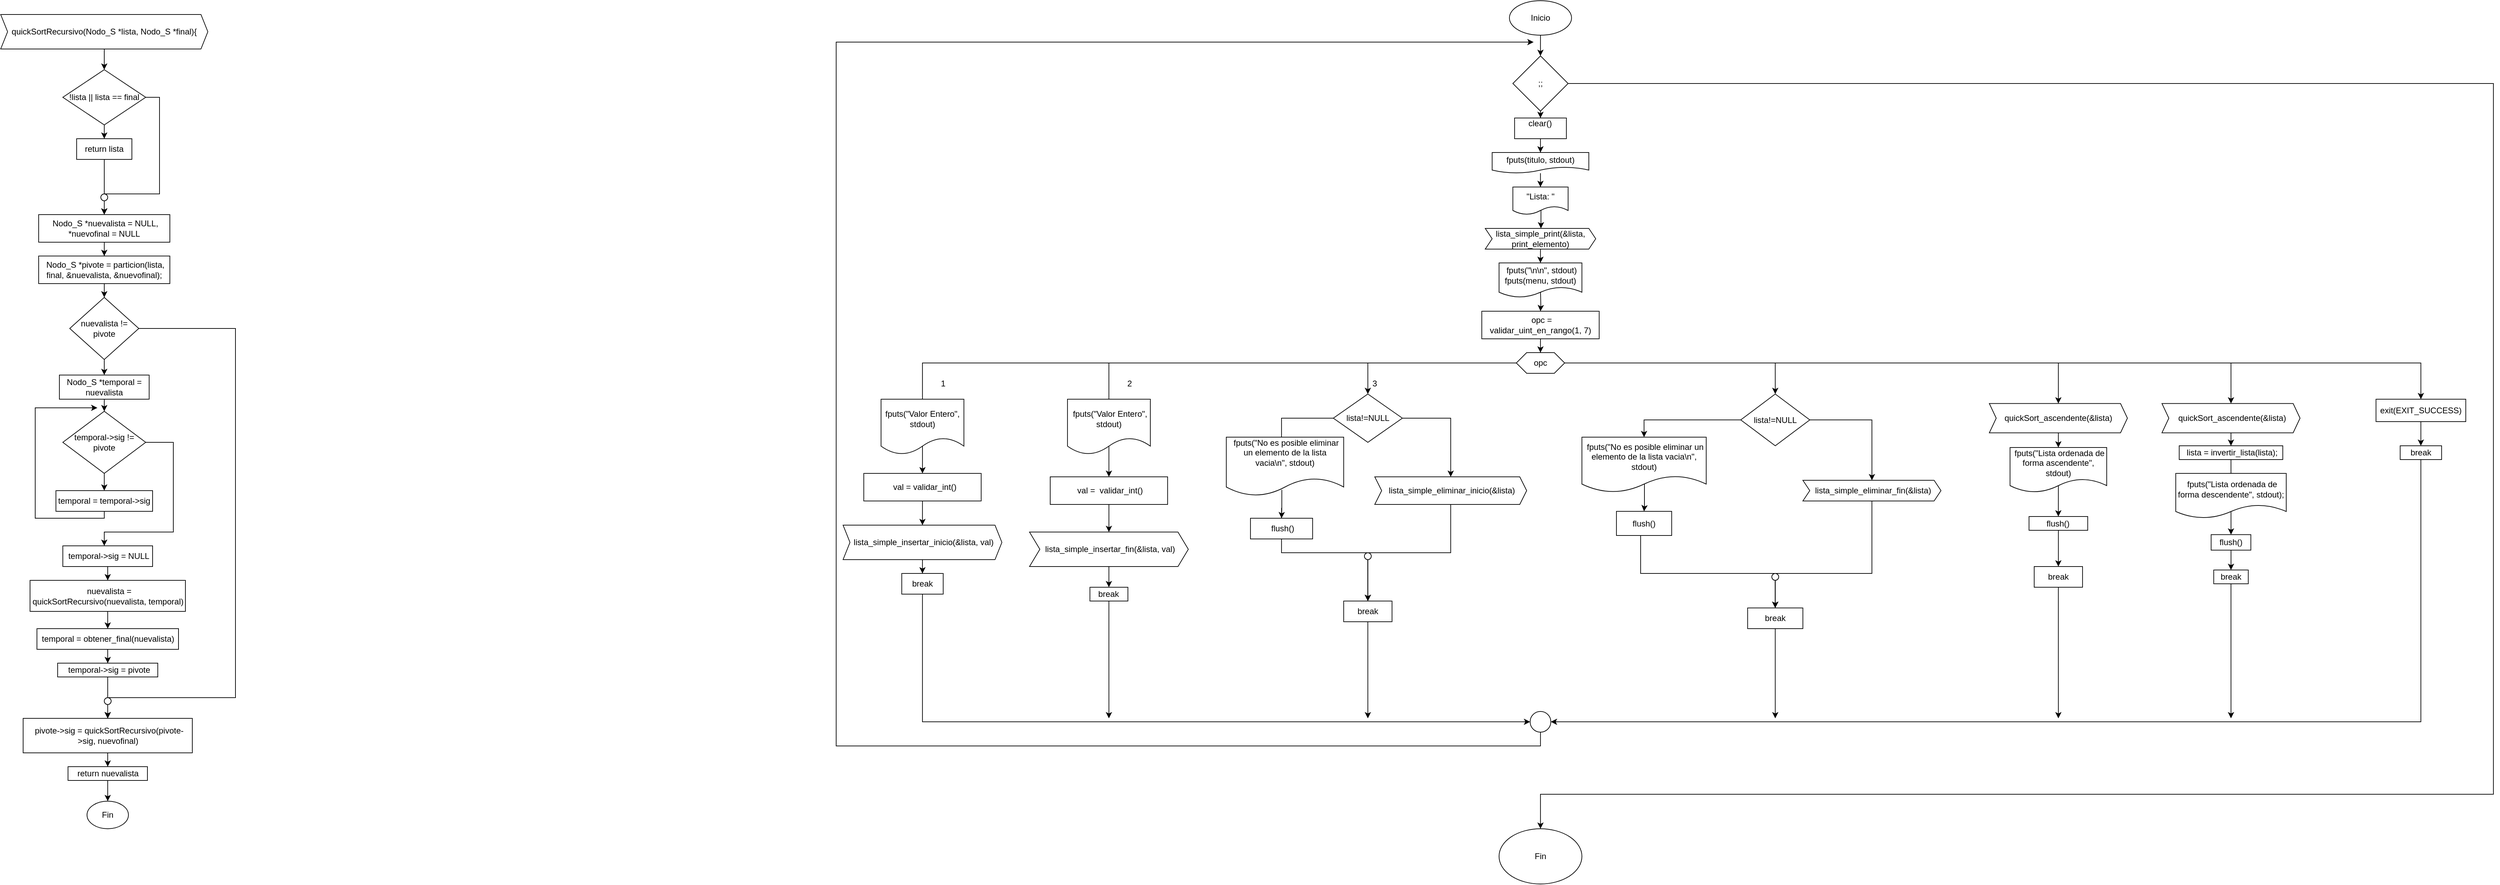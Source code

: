 <mxfile version="26.0.16">
  <diagram name="Page-1" id="j2NMP_LaJv4pGypHDmWu">
    <mxGraphModel dx="694" dy="338" grid="1" gridSize="10" guides="1" tooltips="1" connect="1" arrows="1" fold="1" page="1" pageScale="1" pageWidth="850" pageHeight="1100" math="0" shadow="0">
      <root>
        <mxCell id="0" />
        <mxCell id="1" parent="0" />
        <mxCell id="dVRwNLDVLL16XpuEatuR-8" value="" style="edgeStyle=orthogonalEdgeStyle;rounded=0;orthogonalLoop=1;jettySize=auto;html=1;" parent="1" source="dVRwNLDVLL16XpuEatuR-2" target="dVRwNLDVLL16XpuEatuR-5" edge="1">
          <mxGeometry relative="1" as="geometry" />
        </mxCell>
        <mxCell id="dVRwNLDVLL16XpuEatuR-95" style="edgeStyle=orthogonalEdgeStyle;rounded=0;orthogonalLoop=1;jettySize=auto;html=1;entryX=0.5;entryY=0;entryDx=0;entryDy=0;" parent="1" source="dVRwNLDVLL16XpuEatuR-2" target="dVRwNLDVLL16XpuEatuR-92" edge="1">
          <mxGeometry relative="1" as="geometry">
            <Array as="points">
              <mxPoint x="3709.93" y="140" />
              <mxPoint x="3709.93" y="1170" />
              <mxPoint x="2329.93" y="1170" />
            </Array>
          </mxGeometry>
        </mxCell>
        <mxCell id="dVRwNLDVLL16XpuEatuR-2" value=";;" style="rhombus;whiteSpace=wrap;html=1;" parent="1" vertex="1">
          <mxGeometry x="2289.93" y="100" width="80" height="80" as="geometry" />
        </mxCell>
        <mxCell id="dVRwNLDVLL16XpuEatuR-10" value="" style="edgeStyle=orthogonalEdgeStyle;rounded=0;orthogonalLoop=1;jettySize=auto;html=1;" parent="1" source="dVRwNLDVLL16XpuEatuR-109" target="dVRwNLDVLL16XpuEatuR-9" edge="1">
          <mxGeometry relative="1" as="geometry" />
        </mxCell>
        <mxCell id="dVRwNLDVLL16XpuEatuR-5" value="clear()&lt;div&gt;&lt;br&gt;&lt;/div&gt;" style="rounded=0;whiteSpace=wrap;html=1;" parent="1" vertex="1">
          <mxGeometry x="2292.43" y="190" width="75" height="30" as="geometry" />
        </mxCell>
        <mxCell id="dVRwNLDVLL16XpuEatuR-12" value="" style="edgeStyle=orthogonalEdgeStyle;rounded=0;orthogonalLoop=1;jettySize=auto;html=1;exitX=0.509;exitY=0.836;exitDx=0;exitDy=0;exitPerimeter=0;" parent="1" source="dVRwNLDVLL16XpuEatuR-9" target="dVRwNLDVLL16XpuEatuR-11" edge="1">
          <mxGeometry relative="1" as="geometry" />
        </mxCell>
        <mxCell id="dVRwNLDVLL16XpuEatuR-9" value="&quot;Lista: &quot;" style="shape=document;whiteSpace=wrap;html=1;boundedLbl=1;" parent="1" vertex="1">
          <mxGeometry x="2289.93" y="290" width="80" height="40" as="geometry" />
        </mxCell>
        <mxCell id="dVRwNLDVLL16XpuEatuR-14" value="" style="edgeStyle=orthogonalEdgeStyle;rounded=0;orthogonalLoop=1;jettySize=auto;html=1;" parent="1" source="dVRwNLDVLL16XpuEatuR-11" edge="1">
          <mxGeometry relative="1" as="geometry">
            <mxPoint x="2329.93" y="400" as="targetPoint" />
          </mxGeometry>
        </mxCell>
        <mxCell id="dVRwNLDVLL16XpuEatuR-11" value="lista_simple_print(&amp;amp;lista, print_elemento)" style="shape=step;perimeter=stepPerimeter;whiteSpace=wrap;html=1;fixedSize=1;size=10;" parent="1" vertex="1">
          <mxGeometry x="2249.93" y="350" width="160" height="30" as="geometry" />
        </mxCell>
        <mxCell id="dVRwNLDVLL16XpuEatuR-17" value="" style="edgeStyle=orthogonalEdgeStyle;rounded=0;orthogonalLoop=1;jettySize=auto;html=1;" parent="1" target="dVRwNLDVLL16XpuEatuR-16" edge="1">
          <mxGeometry relative="1" as="geometry">
            <mxPoint x="2329.93" y="440" as="sourcePoint" />
          </mxGeometry>
        </mxCell>
        <mxCell id="dVRwNLDVLL16XpuEatuR-19" value="" style="edgeStyle=orthogonalEdgeStyle;rounded=0;orthogonalLoop=1;jettySize=auto;html=1;" parent="1" source="dVRwNLDVLL16XpuEatuR-16" target="dVRwNLDVLL16XpuEatuR-18" edge="1">
          <mxGeometry relative="1" as="geometry" />
        </mxCell>
        <mxCell id="dVRwNLDVLL16XpuEatuR-16" value="&amp;nbsp;opc = validar_uint_en_rango(1, 7)" style="rounded=0;whiteSpace=wrap;html=1;" parent="1" vertex="1">
          <mxGeometry x="2244.93" y="470" width="170" height="40" as="geometry" />
        </mxCell>
        <mxCell id="dVRwNLDVLL16XpuEatuR-26" style="edgeStyle=orthogonalEdgeStyle;rounded=0;orthogonalLoop=1;jettySize=auto;html=1;exitX=0;exitY=0.5;exitDx=0;exitDy=0;entryX=0.5;entryY=0;entryDx=0;entryDy=0;" parent="1" source="dVRwNLDVLL16XpuEatuR-18" target="dVRwNLDVLL16XpuEatuR-20" edge="1">
          <mxGeometry relative="1" as="geometry" />
        </mxCell>
        <mxCell id="dVRwNLDVLL16XpuEatuR-29" style="edgeStyle=orthogonalEdgeStyle;rounded=0;orthogonalLoop=1;jettySize=auto;html=1;entryX=0.5;entryY=0;entryDx=0;entryDy=0;" parent="1" source="dVRwNLDVLL16XpuEatuR-18" target="dVRwNLDVLL16XpuEatuR-27" edge="1">
          <mxGeometry relative="1" as="geometry" />
        </mxCell>
        <mxCell id="dVRwNLDVLL16XpuEatuR-34" style="edgeStyle=orthogonalEdgeStyle;rounded=0;orthogonalLoop=1;jettySize=auto;html=1;entryX=0.5;entryY=0;entryDx=0;entryDy=0;" parent="1" source="dVRwNLDVLL16XpuEatuR-18" target="dVRwNLDVLL16XpuEatuR-33" edge="1">
          <mxGeometry relative="1" as="geometry" />
        </mxCell>
        <mxCell id="dVRwNLDVLL16XpuEatuR-51" style="edgeStyle=orthogonalEdgeStyle;rounded=0;orthogonalLoop=1;jettySize=auto;html=1;exitX=1;exitY=0.5;exitDx=0;exitDy=0;entryX=0.5;entryY=0;entryDx=0;entryDy=0;" parent="1" source="dVRwNLDVLL16XpuEatuR-18" target="dVRwNLDVLL16XpuEatuR-50" edge="1">
          <mxGeometry relative="1" as="geometry" />
        </mxCell>
        <mxCell id="dVRwNLDVLL16XpuEatuR-62" style="edgeStyle=orthogonalEdgeStyle;rounded=0;orthogonalLoop=1;jettySize=auto;html=1;exitX=1;exitY=0.5;exitDx=0;exitDy=0;entryX=0.5;entryY=0;entryDx=0;entryDy=0;" parent="1" source="dVRwNLDVLL16XpuEatuR-18" target="dVRwNLDVLL16XpuEatuR-61" edge="1">
          <mxGeometry relative="1" as="geometry" />
        </mxCell>
        <mxCell id="dVRwNLDVLL16XpuEatuR-68" style="edgeStyle=orthogonalEdgeStyle;rounded=0;orthogonalLoop=1;jettySize=auto;html=1;exitX=1;exitY=0.5;exitDx=0;exitDy=0;entryX=0.5;entryY=0;entryDx=0;entryDy=0;" parent="1" source="dVRwNLDVLL16XpuEatuR-18" target="dVRwNLDVLL16XpuEatuR-67" edge="1">
          <mxGeometry relative="1" as="geometry" />
        </mxCell>
        <mxCell id="dVRwNLDVLL16XpuEatuR-77" style="edgeStyle=orthogonalEdgeStyle;rounded=0;orthogonalLoop=1;jettySize=auto;html=1;exitX=1;exitY=0.5;exitDx=0;exitDy=0;entryX=0.5;entryY=0;entryDx=0;entryDy=0;" parent="1" source="dVRwNLDVLL16XpuEatuR-18" target="dVRwNLDVLL16XpuEatuR-76" edge="1">
          <mxGeometry relative="1" as="geometry" />
        </mxCell>
        <mxCell id="dVRwNLDVLL16XpuEatuR-18" value="&lt;div&gt;opc&lt;/div&gt;" style="shape=hexagon;perimeter=hexagonPerimeter2;whiteSpace=wrap;html=1;fixedSize=1;size=15;" parent="1" vertex="1">
          <mxGeometry x="2294.93" y="530" width="70" height="30" as="geometry" />
        </mxCell>
        <mxCell id="dVRwNLDVLL16XpuEatuR-23" value="" style="edgeStyle=orthogonalEdgeStyle;rounded=0;orthogonalLoop=1;jettySize=auto;html=1;" parent="1" source="dVRwNLDVLL16XpuEatuR-20" target="dVRwNLDVLL16XpuEatuR-22" edge="1">
          <mxGeometry relative="1" as="geometry" />
        </mxCell>
        <mxCell id="dVRwNLDVLL16XpuEatuR-20" value="&amp;nbsp; val = validar_int()" style="rounded=0;whiteSpace=wrap;html=1;" parent="1" vertex="1">
          <mxGeometry x="1349.93" y="705" width="170" height="40" as="geometry" />
        </mxCell>
        <mxCell id="dVRwNLDVLL16XpuEatuR-25" value="" style="edgeStyle=orthogonalEdgeStyle;rounded=0;orthogonalLoop=1;jettySize=auto;html=1;" parent="1" source="dVRwNLDVLL16XpuEatuR-22" target="dVRwNLDVLL16XpuEatuR-24" edge="1">
          <mxGeometry relative="1" as="geometry" />
        </mxCell>
        <mxCell id="dVRwNLDVLL16XpuEatuR-22" value="&amp;nbsp;lista_simple_insertar_inicio(&amp;amp;lista, val)" style="shape=step;perimeter=stepPerimeter;whiteSpace=wrap;html=1;fixedSize=1;size=10;" parent="1" vertex="1">
          <mxGeometry x="1319.93" y="780" width="230" height="50" as="geometry" />
        </mxCell>
        <mxCell id="dVRwNLDVLL16XpuEatuR-82" style="edgeStyle=orthogonalEdgeStyle;rounded=0;orthogonalLoop=1;jettySize=auto;html=1;entryX=0;entryY=0.5;entryDx=0;entryDy=0;" parent="1" source="dVRwNLDVLL16XpuEatuR-24" target="dVRwNLDVLL16XpuEatuR-81" edge="1">
          <mxGeometry relative="1" as="geometry">
            <Array as="points">
              <mxPoint x="1434.93" y="1065" />
            </Array>
          </mxGeometry>
        </mxCell>
        <mxCell id="dVRwNLDVLL16XpuEatuR-24" value="break" style="rounded=0;whiteSpace=wrap;html=1;" parent="1" vertex="1">
          <mxGeometry x="1404.93" y="850" width="60" height="30" as="geometry" />
        </mxCell>
        <mxCell id="dVRwNLDVLL16XpuEatuR-30" value="" style="edgeStyle=orthogonalEdgeStyle;rounded=0;orthogonalLoop=1;jettySize=auto;html=1;" parent="1" source="dVRwNLDVLL16XpuEatuR-27" target="dVRwNLDVLL16XpuEatuR-28" edge="1">
          <mxGeometry relative="1" as="geometry" />
        </mxCell>
        <mxCell id="dVRwNLDVLL16XpuEatuR-27" value="&amp;nbsp;&lt;span style=&quot;background-color: transparent; color: light-dark(rgb(0, 0, 0), rgb(255, 255, 255));&quot;&gt;val =&amp;nbsp; validar_int()&lt;/span&gt;" style="rounded=0;whiteSpace=wrap;html=1;" parent="1" vertex="1">
          <mxGeometry x="1619.93" y="710" width="170" height="40" as="geometry" />
        </mxCell>
        <mxCell id="dVRwNLDVLL16XpuEatuR-32" value="" style="edgeStyle=orthogonalEdgeStyle;rounded=0;orthogonalLoop=1;jettySize=auto;html=1;" parent="1" source="dVRwNLDVLL16XpuEatuR-28" target="dVRwNLDVLL16XpuEatuR-31" edge="1">
          <mxGeometry relative="1" as="geometry" />
        </mxCell>
        <mxCell id="dVRwNLDVLL16XpuEatuR-28" value="&amp;nbsp;lista_simple_insertar_fin(&amp;amp;lista, val)" style="shape=step;perimeter=stepPerimeter;whiteSpace=wrap;html=1;fixedSize=1;size=15;" parent="1" vertex="1">
          <mxGeometry x="1589.93" y="790" width="230" height="50" as="geometry" />
        </mxCell>
        <mxCell id="dVRwNLDVLL16XpuEatuR-84" style="edgeStyle=orthogonalEdgeStyle;rounded=0;orthogonalLoop=1;jettySize=auto;html=1;" parent="1" source="dVRwNLDVLL16XpuEatuR-31" edge="1">
          <mxGeometry relative="1" as="geometry">
            <mxPoint x="1704.93" y="1060" as="targetPoint" />
          </mxGeometry>
        </mxCell>
        <mxCell id="dVRwNLDVLL16XpuEatuR-31" value="break" style="rounded=0;whiteSpace=wrap;html=1;" parent="1" vertex="1">
          <mxGeometry x="1677.43" y="870" width="55" height="20" as="geometry" />
        </mxCell>
        <mxCell id="dVRwNLDVLL16XpuEatuR-37" style="edgeStyle=orthogonalEdgeStyle;rounded=0;orthogonalLoop=1;jettySize=auto;html=1;entryX=0.5;entryY=0;entryDx=0;entryDy=0;" parent="1" source="dVRwNLDVLL16XpuEatuR-33" target="dVRwNLDVLL16XpuEatuR-36" edge="1">
          <mxGeometry relative="1" as="geometry">
            <Array as="points">
              <mxPoint x="2199.93" y="625" />
            </Array>
          </mxGeometry>
        </mxCell>
        <mxCell id="dVRwNLDVLL16XpuEatuR-39" style="edgeStyle=orthogonalEdgeStyle;rounded=0;orthogonalLoop=1;jettySize=auto;html=1;entryX=0.5;entryY=0;entryDx=0;entryDy=0;" parent="1" source="dVRwNLDVLL16XpuEatuR-33" edge="1">
          <mxGeometry relative="1" as="geometry">
            <mxPoint x="1954.93" y="705" as="targetPoint" />
            <Array as="points">
              <mxPoint x="1954.93" y="625" />
            </Array>
          </mxGeometry>
        </mxCell>
        <mxCell id="dVRwNLDVLL16XpuEatuR-33" value="lista!=NULL" style="rhombus;whiteSpace=wrap;html=1;" parent="1" vertex="1">
          <mxGeometry x="2029.93" y="590" width="100" height="70" as="geometry" />
        </mxCell>
        <mxCell id="dVRwNLDVLL16XpuEatuR-42" style="edgeStyle=orthogonalEdgeStyle;rounded=0;orthogonalLoop=1;jettySize=auto;html=1;entryX=0.5;entryY=0;entryDx=0;entryDy=0;" parent="1" source="dVRwNLDVLL16XpuEatuR-36" target="dVRwNLDVLL16XpuEatuR-40" edge="1">
          <mxGeometry relative="1" as="geometry" />
        </mxCell>
        <mxCell id="dVRwNLDVLL16XpuEatuR-36" value="&amp;nbsp;lista_simple_eliminar_inicio(&amp;amp;lista)" style="shape=step;perimeter=stepPerimeter;whiteSpace=wrap;html=1;fixedSize=1;size=10;" parent="1" vertex="1">
          <mxGeometry x="2089.93" y="710" width="220" height="40" as="geometry" />
        </mxCell>
        <mxCell id="dVRwNLDVLL16XpuEatuR-41" style="edgeStyle=orthogonalEdgeStyle;rounded=0;orthogonalLoop=1;jettySize=auto;html=1;entryX=0.5;entryY=0;entryDx=0;entryDy=0;" parent="1" source="dVRwNLDVLL16XpuEatuR-43" target="dVRwNLDVLL16XpuEatuR-40" edge="1">
          <mxGeometry relative="1" as="geometry">
            <Array as="points">
              <mxPoint x="1954.93" y="820" />
              <mxPoint x="2079.93" y="820" />
            </Array>
          </mxGeometry>
        </mxCell>
        <mxCell id="dVRwNLDVLL16XpuEatuR-85" style="edgeStyle=orthogonalEdgeStyle;rounded=0;orthogonalLoop=1;jettySize=auto;html=1;" parent="1" source="dVRwNLDVLL16XpuEatuR-40" edge="1">
          <mxGeometry relative="1" as="geometry">
            <mxPoint x="2079.93" y="1060" as="targetPoint" />
          </mxGeometry>
        </mxCell>
        <mxCell id="dVRwNLDVLL16XpuEatuR-40" value="break" style="rounded=0;whiteSpace=wrap;html=1;" parent="1" vertex="1">
          <mxGeometry x="2044.93" y="890" width="70" height="30" as="geometry" />
        </mxCell>
        <mxCell id="dVRwNLDVLL16XpuEatuR-46" value="" style="edgeStyle=orthogonalEdgeStyle;rounded=0;orthogonalLoop=1;jettySize=auto;html=1;entryX=0.5;entryY=0;entryDx=0;entryDy=0;" parent="1" target="dVRwNLDVLL16XpuEatuR-40" edge="1">
          <mxGeometry relative="1" as="geometry">
            <mxPoint x="1954.93" y="755" as="sourcePoint" />
            <mxPoint x="2079.93" y="890" as="targetPoint" />
            <Array as="points">
              <mxPoint x="1954.93" y="820" />
              <mxPoint x="2079.93" y="820" />
            </Array>
          </mxGeometry>
        </mxCell>
        <mxCell id="dVRwNLDVLL16XpuEatuR-43" value="" style="ellipse;whiteSpace=wrap;html=1;aspect=fixed;" parent="1" vertex="1">
          <mxGeometry x="2074.93" y="820" width="10" height="10" as="geometry" />
        </mxCell>
        <mxCell id="dVRwNLDVLL16XpuEatuR-47" value="1" style="text;html=1;align=center;verticalAlign=middle;whiteSpace=wrap;rounded=0;" parent="1" vertex="1">
          <mxGeometry x="1434.93" y="560" width="60" height="30" as="geometry" />
        </mxCell>
        <mxCell id="dVRwNLDVLL16XpuEatuR-48" value="2" style="text;html=1;align=center;verticalAlign=middle;whiteSpace=wrap;rounded=0;" parent="1" vertex="1">
          <mxGeometry x="1704.93" y="560" width="60" height="30" as="geometry" />
        </mxCell>
        <mxCell id="dVRwNLDVLL16XpuEatuR-49" value="3" style="text;html=1;align=center;verticalAlign=middle;whiteSpace=wrap;rounded=0;" parent="1" vertex="1">
          <mxGeometry x="2059.93" y="560" width="60" height="30" as="geometry" />
        </mxCell>
        <mxCell id="dVRwNLDVLL16XpuEatuR-104" style="edgeStyle=orthogonalEdgeStyle;rounded=0;orthogonalLoop=1;jettySize=auto;html=1;entryX=0.5;entryY=0;entryDx=0;entryDy=0;" parent="1" source="dVRwNLDVLL16XpuEatuR-50" target="dVRwNLDVLL16XpuEatuR-103" edge="1">
          <mxGeometry relative="1" as="geometry" />
        </mxCell>
        <mxCell id="dVRwNLDVLL16XpuEatuR-50" value="lista!=NULL" style="rhombus;whiteSpace=wrap;html=1;" parent="1" vertex="1">
          <mxGeometry x="2619.93" y="590" width="100" height="75" as="geometry" />
        </mxCell>
        <mxCell id="dVRwNLDVLL16XpuEatuR-58" style="edgeStyle=orthogonalEdgeStyle;rounded=0;orthogonalLoop=1;jettySize=auto;html=1;" parent="1" source="dVRwNLDVLL16XpuEatuR-52" edge="1">
          <mxGeometry relative="1" as="geometry">
            <mxPoint x="2669.93" y="900" as="targetPoint" />
            <Array as="points">
              <mxPoint x="2809.93" y="850" />
              <mxPoint x="2669.93" y="850" />
            </Array>
          </mxGeometry>
        </mxCell>
        <mxCell id="dVRwNLDVLL16XpuEatuR-52" value="&amp;nbsp;lista_simple_eliminar_fin(&amp;amp;lista)" style="shape=step;perimeter=stepPerimeter;whiteSpace=wrap;html=1;fixedSize=1;size=10;" parent="1" vertex="1">
          <mxGeometry x="2709.93" y="715" width="200" height="30" as="geometry" />
        </mxCell>
        <mxCell id="dVRwNLDVLL16XpuEatuR-57" style="edgeStyle=orthogonalEdgeStyle;rounded=0;orthogonalLoop=1;jettySize=auto;html=1;" parent="1" source="dVRwNLDVLL16XpuEatuR-59" target="dVRwNLDVLL16XpuEatuR-56" edge="1">
          <mxGeometry relative="1" as="geometry">
            <Array as="points">
              <mxPoint x="2474.93" y="850" />
              <mxPoint x="2669.93" y="850" />
            </Array>
          </mxGeometry>
        </mxCell>
        <mxCell id="dVRwNLDVLL16XpuEatuR-53" value="&lt;div&gt;&lt;span style=&quot;background-color: transparent; color: light-dark(rgb(0, 0, 0), rgb(255, 255, 255));&quot;&gt;flush()&lt;/span&gt;&lt;/div&gt;" style="rounded=0;whiteSpace=wrap;html=1;" parent="1" vertex="1">
          <mxGeometry x="2439.93" y="760" width="80" height="35" as="geometry" />
        </mxCell>
        <mxCell id="dVRwNLDVLL16XpuEatuR-55" style="edgeStyle=orthogonalEdgeStyle;rounded=0;orthogonalLoop=1;jettySize=auto;html=1;entryX=0.5;entryY=0;entryDx=0;entryDy=0;" parent="1" source="dVRwNLDVLL16XpuEatuR-50" target="dVRwNLDVLL16XpuEatuR-52" edge="1">
          <mxGeometry relative="1" as="geometry">
            <Array as="points">
              <mxPoint x="2809.93" y="628" />
            </Array>
          </mxGeometry>
        </mxCell>
        <mxCell id="dVRwNLDVLL16XpuEatuR-88" style="edgeStyle=orthogonalEdgeStyle;rounded=0;orthogonalLoop=1;jettySize=auto;html=1;" parent="1" source="dVRwNLDVLL16XpuEatuR-56" edge="1">
          <mxGeometry relative="1" as="geometry">
            <mxPoint x="2669.93" y="1060" as="targetPoint" />
          </mxGeometry>
        </mxCell>
        <mxCell id="dVRwNLDVLL16XpuEatuR-56" value="break" style="rounded=0;whiteSpace=wrap;html=1;" parent="1" vertex="1">
          <mxGeometry x="2629.93" y="900" width="80" height="30" as="geometry" />
        </mxCell>
        <mxCell id="dVRwNLDVLL16XpuEatuR-60" value="" style="edgeStyle=orthogonalEdgeStyle;rounded=0;orthogonalLoop=1;jettySize=auto;html=1;entryX=0.5;entryY=0;entryDx=0;entryDy=0;" parent="1" source="dVRwNLDVLL16XpuEatuR-53" target="dVRwNLDVLL16XpuEatuR-56" edge="1">
          <mxGeometry relative="1" as="geometry">
            <mxPoint x="2474.93" y="765" as="sourcePoint" />
            <mxPoint x="2669.93" y="900" as="targetPoint" />
            <Array as="points">
              <mxPoint x="2474.93" y="850" />
              <mxPoint x="2669.93" y="850" />
            </Array>
          </mxGeometry>
        </mxCell>
        <mxCell id="dVRwNLDVLL16XpuEatuR-59" value="" style="ellipse;whiteSpace=wrap;html=1;aspect=fixed;" parent="1" vertex="1">
          <mxGeometry x="2664.93" y="850" width="10" height="10" as="geometry" />
        </mxCell>
        <mxCell id="dVRwNLDVLL16XpuEatuR-64" value="" style="edgeStyle=orthogonalEdgeStyle;rounded=0;orthogonalLoop=1;jettySize=auto;html=1;exitX=0.5;exitY=0.808;exitDx=0;exitDy=0;exitPerimeter=0;" parent="1" source="dVRwNLDVLL16XpuEatuR-106" target="dVRwNLDVLL16XpuEatuR-63" edge="1">
          <mxGeometry relative="1" as="geometry" />
        </mxCell>
        <mxCell id="dVRwNLDVLL16XpuEatuR-61" value="quickSort_ascendente(&amp;amp;lista)" style="shape=step;perimeter=stepPerimeter;whiteSpace=wrap;html=1;fixedSize=1;size=10;" parent="1" vertex="1">
          <mxGeometry x="2979.93" y="603.75" width="200" height="42.5" as="geometry" />
        </mxCell>
        <mxCell id="dVRwNLDVLL16XpuEatuR-66" value="" style="edgeStyle=orthogonalEdgeStyle;rounded=0;orthogonalLoop=1;jettySize=auto;html=1;" parent="1" source="dVRwNLDVLL16XpuEatuR-63" target="dVRwNLDVLL16XpuEatuR-65" edge="1">
          <mxGeometry relative="1" as="geometry" />
        </mxCell>
        <mxCell id="dVRwNLDVLL16XpuEatuR-63" value="&lt;div&gt;flush()&lt;/div&gt;" style="rounded=0;whiteSpace=wrap;html=1;" parent="1" vertex="1">
          <mxGeometry x="3037.43" y="767.5" width="85" height="20" as="geometry" />
        </mxCell>
        <mxCell id="dVRwNLDVLL16XpuEatuR-89" style="edgeStyle=orthogonalEdgeStyle;rounded=0;orthogonalLoop=1;jettySize=auto;html=1;" parent="1" source="dVRwNLDVLL16XpuEatuR-65" edge="1">
          <mxGeometry relative="1" as="geometry">
            <mxPoint x="3079.93" y="1060" as="targetPoint" />
          </mxGeometry>
        </mxCell>
        <mxCell id="dVRwNLDVLL16XpuEatuR-65" value="break" style="rounded=0;whiteSpace=wrap;html=1;" parent="1" vertex="1">
          <mxGeometry x="3044.93" y="840" width="70" height="30" as="geometry" />
        </mxCell>
        <mxCell id="dVRwNLDVLL16XpuEatuR-70" value="" style="edgeStyle=orthogonalEdgeStyle;rounded=0;orthogonalLoop=1;jettySize=auto;html=1;" parent="1" source="dVRwNLDVLL16XpuEatuR-67" target="dVRwNLDVLL16XpuEatuR-69" edge="1">
          <mxGeometry relative="1" as="geometry" />
        </mxCell>
        <mxCell id="dVRwNLDVLL16XpuEatuR-67" value="&amp;nbsp;quickSort_ascendente(&amp;amp;lista)" style="shape=step;perimeter=stepPerimeter;whiteSpace=wrap;html=1;fixedSize=1;size=10;" parent="1" vertex="1">
          <mxGeometry x="3229.93" y="603.75" width="200" height="42.5" as="geometry" />
        </mxCell>
        <mxCell id="dVRwNLDVLL16XpuEatuR-72" value="" style="edgeStyle=orthogonalEdgeStyle;rounded=0;orthogonalLoop=1;jettySize=auto;html=1;" parent="1" source="dVRwNLDVLL16XpuEatuR-69" target="dVRwNLDVLL16XpuEatuR-71" edge="1">
          <mxGeometry relative="1" as="geometry" />
        </mxCell>
        <mxCell id="dVRwNLDVLL16XpuEatuR-69" value="&amp;nbsp;lista = invertir_lista(lista);" style="rounded=0;whiteSpace=wrap;html=1;" parent="1" vertex="1">
          <mxGeometry x="3254.93" y="665" width="150" height="20" as="geometry" />
        </mxCell>
        <mxCell id="dVRwNLDVLL16XpuEatuR-74" value="" style="edgeStyle=orthogonalEdgeStyle;rounded=0;orthogonalLoop=1;jettySize=auto;html=1;" parent="1" source="dVRwNLDVLL16XpuEatuR-71" target="dVRwNLDVLL16XpuEatuR-73" edge="1">
          <mxGeometry relative="1" as="geometry" />
        </mxCell>
        <mxCell id="dVRwNLDVLL16XpuEatuR-71" value="&lt;div&gt;flush()&lt;/div&gt;" style="rounded=0;whiteSpace=wrap;html=1;" parent="1" vertex="1">
          <mxGeometry x="3301.18" y="793.75" width="57.5" height="22.5" as="geometry" />
        </mxCell>
        <mxCell id="dVRwNLDVLL16XpuEatuR-90" style="edgeStyle=orthogonalEdgeStyle;rounded=0;orthogonalLoop=1;jettySize=auto;html=1;" parent="1" source="dVRwNLDVLL16XpuEatuR-73" edge="1">
          <mxGeometry relative="1" as="geometry">
            <mxPoint x="3329.93" y="1060" as="targetPoint" />
          </mxGeometry>
        </mxCell>
        <mxCell id="dVRwNLDVLL16XpuEatuR-73" value="break" style="rounded=0;whiteSpace=wrap;html=1;" parent="1" vertex="1">
          <mxGeometry x="3304.93" y="845" width="50" height="20" as="geometry" />
        </mxCell>
        <mxCell id="dVRwNLDVLL16XpuEatuR-79" value="" style="edgeStyle=orthogonalEdgeStyle;rounded=0;orthogonalLoop=1;jettySize=auto;html=1;" parent="1" source="dVRwNLDVLL16XpuEatuR-76" target="dVRwNLDVLL16XpuEatuR-78" edge="1">
          <mxGeometry relative="1" as="geometry" />
        </mxCell>
        <mxCell id="dVRwNLDVLL16XpuEatuR-76" value="exit(EXIT_SUCCESS)" style="rounded=0;whiteSpace=wrap;html=1;" parent="1" vertex="1">
          <mxGeometry x="3539.93" y="597.5" width="130" height="32.5" as="geometry" />
        </mxCell>
        <mxCell id="dVRwNLDVLL16XpuEatuR-87" style="edgeStyle=orthogonalEdgeStyle;rounded=0;orthogonalLoop=1;jettySize=auto;html=1;entryX=1;entryY=0.5;entryDx=0;entryDy=0;" parent="1" source="dVRwNLDVLL16XpuEatuR-78" target="dVRwNLDVLL16XpuEatuR-81" edge="1">
          <mxGeometry relative="1" as="geometry">
            <mxPoint x="2349.93" y="1070.0" as="targetPoint" />
            <Array as="points">
              <mxPoint x="3604.93" y="1065" />
            </Array>
          </mxGeometry>
        </mxCell>
        <mxCell id="dVRwNLDVLL16XpuEatuR-78" value="break" style="rounded=0;whiteSpace=wrap;html=1;" parent="1" vertex="1">
          <mxGeometry x="3574.93" y="665" width="60" height="20" as="geometry" />
        </mxCell>
        <mxCell id="dVRwNLDVLL16XpuEatuR-91" style="edgeStyle=orthogonalEdgeStyle;rounded=0;orthogonalLoop=1;jettySize=auto;html=1;exitX=0.5;exitY=1;exitDx=0;exitDy=0;" parent="1" source="dVRwNLDVLL16XpuEatuR-81" edge="1">
          <mxGeometry relative="1" as="geometry">
            <mxPoint x="2319.93" y="80" as="targetPoint" />
            <Array as="points">
              <mxPoint x="2329.93" y="1100" />
              <mxPoint x="1309.93" y="1100" />
              <mxPoint x="1309.93" y="80" />
            </Array>
          </mxGeometry>
        </mxCell>
        <mxCell id="dVRwNLDVLL16XpuEatuR-81" value="" style="ellipse;whiteSpace=wrap;html=1;aspect=fixed;" parent="1" vertex="1">
          <mxGeometry x="2314.93" y="1050" width="30" height="30" as="geometry" />
        </mxCell>
        <mxCell id="dVRwNLDVLL16XpuEatuR-92" value="Fin" style="ellipse;whiteSpace=wrap;html=1;" parent="1" vertex="1">
          <mxGeometry x="2269.93" y="1220" width="120" height="80" as="geometry" />
        </mxCell>
        <mxCell id="dVRwNLDVLL16XpuEatuR-94" value="" style="edgeStyle=orthogonalEdgeStyle;rounded=0;orthogonalLoop=1;jettySize=auto;html=1;" parent="1" source="dVRwNLDVLL16XpuEatuR-93" target="dVRwNLDVLL16XpuEatuR-2" edge="1">
          <mxGeometry relative="1" as="geometry" />
        </mxCell>
        <mxCell id="dVRwNLDVLL16XpuEatuR-93" value="Inicio" style="ellipse;whiteSpace=wrap;html=1;" parent="1" vertex="1">
          <mxGeometry x="2284.93" y="20" width="90" height="50" as="geometry" />
        </mxCell>
        <mxCell id="dVRwNLDVLL16XpuEatuR-96" value="&amp;nbsp;fputs(&quot;\n\n&quot;, stdout) fputs(menu, stdout)" style="shape=document;whiteSpace=wrap;html=1;boundedLbl=1;" parent="1" vertex="1">
          <mxGeometry x="2269.93" y="400" width="120" height="50" as="geometry" />
        </mxCell>
        <mxCell id="dVRwNLDVLL16XpuEatuR-98" value="fputs(&quot;Valor Entero&quot;, stdout)" style="shape=document;whiteSpace=wrap;html=1;boundedLbl=1;" parent="1" vertex="1">
          <mxGeometry x="1374.93" y="597.5" width="120" height="80" as="geometry" />
        </mxCell>
        <mxCell id="dVRwNLDVLL16XpuEatuR-99" value="&amp;nbsp;fputs(&quot;Valor Entero&quot;, stdout)" style="shape=document;whiteSpace=wrap;html=1;boundedLbl=1;" parent="1" vertex="1">
          <mxGeometry x="1644.93" y="597.5" width="120" height="80" as="geometry" />
        </mxCell>
        <mxCell id="dVRwNLDVLL16XpuEatuR-102" value="" style="edgeStyle=orthogonalEdgeStyle;rounded=0;orthogonalLoop=1;jettySize=auto;html=1;exitX=0.473;exitY=0.897;exitDx=0;exitDy=0;exitPerimeter=0;" parent="1" source="dVRwNLDVLL16XpuEatuR-100" target="dVRwNLDVLL16XpuEatuR-101" edge="1">
          <mxGeometry relative="1" as="geometry">
            <Array as="points" />
          </mxGeometry>
        </mxCell>
        <mxCell id="dVRwNLDVLL16XpuEatuR-100" value="&lt;div&gt;&amp;nbsp;fputs(&quot;No es posible eliminar un elemento&amp;nbsp;&lt;span style=&quot;background-color: transparent; color: light-dark(rgb(0, 0, 0), rgb(255, 255, 255));&quot;&gt;de la lista vacia\n&quot;, stdout)&lt;/span&gt;&lt;/div&gt;&lt;div&gt;&amp;nbsp;&lt;/div&gt;" style="shape=document;whiteSpace=wrap;html=1;boundedLbl=1;" parent="1" vertex="1">
          <mxGeometry x="1874.93" y="652.5" width="170" height="85" as="geometry" />
        </mxCell>
        <mxCell id="dVRwNLDVLL16XpuEatuR-101" value="&amp;nbsp;flush()" style="rounded=0;whiteSpace=wrap;html=1;" parent="1" vertex="1">
          <mxGeometry x="1909.93" y="770" width="90" height="30" as="geometry" />
        </mxCell>
        <mxCell id="dVRwNLDVLL16XpuEatuR-105" value="" style="edgeStyle=orthogonalEdgeStyle;rounded=0;orthogonalLoop=1;jettySize=auto;html=1;exitX=0.503;exitY=0.831;exitDx=0;exitDy=0;exitPerimeter=0;" parent="1" source="dVRwNLDVLL16XpuEatuR-103" target="dVRwNLDVLL16XpuEatuR-53" edge="1">
          <mxGeometry relative="1" as="geometry" />
        </mxCell>
        <mxCell id="dVRwNLDVLL16XpuEatuR-103" value="&amp;nbsp;fputs(&quot;No es posible eliminar un elemento&lt;span style=&quot;color: light-dark(rgb(0, 0, 0), rgb(255, 255, 255)); background-color: transparent;&quot;&gt;&amp;nbsp;de la lista vacia\n&quot;, stdout)&lt;/span&gt;" style="shape=document;whiteSpace=wrap;html=1;boundedLbl=1;" parent="1" vertex="1">
          <mxGeometry x="2389.93" y="652.5" width="180" height="80" as="geometry" />
        </mxCell>
        <mxCell id="dVRwNLDVLL16XpuEatuR-107" value="" style="edgeStyle=orthogonalEdgeStyle;rounded=0;orthogonalLoop=1;jettySize=auto;html=1;" parent="1" source="dVRwNLDVLL16XpuEatuR-61" target="dVRwNLDVLL16XpuEatuR-106" edge="1">
          <mxGeometry relative="1" as="geometry">
            <mxPoint x="3079.93" y="646" as="sourcePoint" />
            <mxPoint x="3079.93" y="768" as="targetPoint" />
          </mxGeometry>
        </mxCell>
        <mxCell id="dVRwNLDVLL16XpuEatuR-106" value="&amp;nbsp;fputs(&quot;Lista ordenada de forma ascendente&quot;, stdout)" style="shape=document;whiteSpace=wrap;html=1;boundedLbl=1;" parent="1" vertex="1">
          <mxGeometry x="3009.93" y="667.5" width="140" height="65" as="geometry" />
        </mxCell>
        <mxCell id="dVRwNLDVLL16XpuEatuR-108" value="&amp;nbsp;fputs(&quot;Lista ordenada de forma descendente&quot;, stdout);" style="shape=document;whiteSpace=wrap;html=1;boundedLbl=1;" parent="1" vertex="1">
          <mxGeometry x="3249.93" y="705" width="160" height="65" as="geometry" />
        </mxCell>
        <mxCell id="dVRwNLDVLL16XpuEatuR-110" value="" style="edgeStyle=orthogonalEdgeStyle;rounded=0;orthogonalLoop=1;jettySize=auto;html=1;" parent="1" source="dVRwNLDVLL16XpuEatuR-5" target="dVRwNLDVLL16XpuEatuR-109" edge="1">
          <mxGeometry relative="1" as="geometry">
            <mxPoint x="2329.93" y="220" as="sourcePoint" />
            <mxPoint x="2329.93" y="290" as="targetPoint" />
          </mxGeometry>
        </mxCell>
        <mxCell id="dVRwNLDVLL16XpuEatuR-109" value="fputs(titulo, stdout)" style="shape=document;whiteSpace=wrap;html=1;boundedLbl=1;" parent="1" vertex="1">
          <mxGeometry x="2259.93" y="240" width="140" height="30" as="geometry" />
        </mxCell>
        <mxCell id="7vrASGIxAu9hUajXadSG-3" value="" style="edgeStyle=orthogonalEdgeStyle;rounded=0;orthogonalLoop=1;jettySize=auto;html=1;" edge="1" parent="1" source="7vrASGIxAu9hUajXadSG-1" target="7vrASGIxAu9hUajXadSG-2">
          <mxGeometry relative="1" as="geometry" />
        </mxCell>
        <mxCell id="7vrASGIxAu9hUajXadSG-1" value="quickSortRecursivo(Nodo_S *lista, Nodo_S *final){" style="shape=step;perimeter=stepPerimeter;whiteSpace=wrap;html=1;fixedSize=1;size=10;" vertex="1" parent="1">
          <mxGeometry x="100" y="40" width="300" height="50" as="geometry" />
        </mxCell>
        <mxCell id="7vrASGIxAu9hUajXadSG-5" value="" style="edgeStyle=orthogonalEdgeStyle;rounded=0;orthogonalLoop=1;jettySize=auto;html=1;" edge="1" parent="1" source="7vrASGIxAu9hUajXadSG-2" target="7vrASGIxAu9hUajXadSG-4">
          <mxGeometry relative="1" as="geometry" />
        </mxCell>
        <mxCell id="7vrASGIxAu9hUajXadSG-8" style="edgeStyle=orthogonalEdgeStyle;rounded=0;orthogonalLoop=1;jettySize=auto;html=1;entryX=0.5;entryY=0;entryDx=0;entryDy=0;" edge="1" parent="1" source="7vrASGIxAu9hUajXadSG-2" target="7vrASGIxAu9hUajXadSG-6">
          <mxGeometry relative="1" as="geometry" />
        </mxCell>
        <mxCell id="7vrASGIxAu9hUajXadSG-11" style="edgeStyle=orthogonalEdgeStyle;rounded=0;orthogonalLoop=1;jettySize=auto;html=1;entryX=0.5;entryY=0;entryDx=0;entryDy=0;" edge="1" parent="1" source="7vrASGIxAu9hUajXadSG-2" target="7vrASGIxAu9hUajXadSG-6">
          <mxGeometry relative="1" as="geometry">
            <Array as="points">
              <mxPoint x="330" y="160" />
              <mxPoint x="330" y="300" />
              <mxPoint x="250" y="300" />
            </Array>
          </mxGeometry>
        </mxCell>
        <mxCell id="7vrASGIxAu9hUajXadSG-2" value="!lista || lista == final" style="rhombus;whiteSpace=wrap;html=1;" vertex="1" parent="1">
          <mxGeometry x="190" y="120" width="120" height="80" as="geometry" />
        </mxCell>
        <mxCell id="7vrASGIxAu9hUajXadSG-4" value="return lista" style="rounded=0;whiteSpace=wrap;html=1;" vertex="1" parent="1">
          <mxGeometry x="210" y="220" width="80" height="30" as="geometry" />
        </mxCell>
        <mxCell id="7vrASGIxAu9hUajXadSG-15" value="" style="edgeStyle=orthogonalEdgeStyle;rounded=0;orthogonalLoop=1;jettySize=auto;html=1;" edge="1" parent="1" source="7vrASGIxAu9hUajXadSG-6" target="7vrASGIxAu9hUajXadSG-14">
          <mxGeometry relative="1" as="geometry" />
        </mxCell>
        <mxCell id="7vrASGIxAu9hUajXadSG-6" value="&amp;nbsp;Nodo_S *nuevalista = NULL, *nuevofinal = NULL" style="rounded=0;whiteSpace=wrap;html=1;" vertex="1" parent="1">
          <mxGeometry x="155" y="330" width="190" height="40" as="geometry" />
        </mxCell>
        <mxCell id="7vrASGIxAu9hUajXadSG-12" value="" style="ellipse;whiteSpace=wrap;html=1;aspect=fixed;" vertex="1" parent="1">
          <mxGeometry x="245" y="300" width="10" height="10" as="geometry" />
        </mxCell>
        <mxCell id="7vrASGIxAu9hUajXadSG-17" value="" style="edgeStyle=orthogonalEdgeStyle;rounded=0;orthogonalLoop=1;jettySize=auto;html=1;" edge="1" parent="1" source="7vrASGIxAu9hUajXadSG-14" target="7vrASGIxAu9hUajXadSG-16">
          <mxGeometry relative="1" as="geometry" />
        </mxCell>
        <mxCell id="7vrASGIxAu9hUajXadSG-14" value="&amp;nbsp;Nodo_S *pivote = particion(lista, final, &amp;amp;nuevalista, &amp;amp;nuevofinal);" style="whiteSpace=wrap;html=1;rounded=0;" vertex="1" parent="1">
          <mxGeometry x="155" y="390" width="190" height="40" as="geometry" />
        </mxCell>
        <mxCell id="7vrASGIxAu9hUajXadSG-19" value="" style="edgeStyle=orthogonalEdgeStyle;rounded=0;orthogonalLoop=1;jettySize=auto;html=1;" edge="1" parent="1" source="7vrASGIxAu9hUajXadSG-16" target="7vrASGIxAu9hUajXadSG-18">
          <mxGeometry relative="1" as="geometry" />
        </mxCell>
        <mxCell id="7vrASGIxAu9hUajXadSG-35" style="edgeStyle=orthogonalEdgeStyle;rounded=0;orthogonalLoop=1;jettySize=auto;html=1;entryX=0.5;entryY=0;entryDx=0;entryDy=0;" edge="1" parent="1" source="7vrASGIxAu9hUajXadSG-16" target="7vrASGIxAu9hUajXadSG-33">
          <mxGeometry relative="1" as="geometry">
            <Array as="points">
              <mxPoint x="440" y="495" />
              <mxPoint x="440" y="1030" />
              <mxPoint x="255" y="1030" />
            </Array>
          </mxGeometry>
        </mxCell>
        <mxCell id="7vrASGIxAu9hUajXadSG-16" value="nuevalista != pivote" style="rhombus;whiteSpace=wrap;html=1;rounded=0;" vertex="1" parent="1">
          <mxGeometry x="200" y="450" width="100" height="90" as="geometry" />
        </mxCell>
        <mxCell id="7vrASGIxAu9hUajXadSG-21" value="" style="edgeStyle=orthogonalEdgeStyle;rounded=0;orthogonalLoop=1;jettySize=auto;html=1;" edge="1" parent="1" source="7vrASGIxAu9hUajXadSG-18" target="7vrASGIxAu9hUajXadSG-20">
          <mxGeometry relative="1" as="geometry" />
        </mxCell>
        <mxCell id="7vrASGIxAu9hUajXadSG-18" value="Nodo_S *temporal = nuevalista" style="whiteSpace=wrap;html=1;rounded=0;" vertex="1" parent="1">
          <mxGeometry x="185" y="562.5" width="130" height="35" as="geometry" />
        </mxCell>
        <mxCell id="7vrASGIxAu9hUajXadSG-23" value="" style="edgeStyle=orthogonalEdgeStyle;rounded=0;orthogonalLoop=1;jettySize=auto;html=1;" edge="1" parent="1" source="7vrASGIxAu9hUajXadSG-20" target="7vrASGIxAu9hUajXadSG-22">
          <mxGeometry relative="1" as="geometry" />
        </mxCell>
        <mxCell id="7vrASGIxAu9hUajXadSG-26" value="" style="edgeStyle=orthogonalEdgeStyle;rounded=0;orthogonalLoop=1;jettySize=auto;html=1;" edge="1" parent="1" source="7vrASGIxAu9hUajXadSG-20" target="7vrASGIxAu9hUajXadSG-25">
          <mxGeometry relative="1" as="geometry">
            <Array as="points">
              <mxPoint x="350" y="660" />
              <mxPoint x="350" y="790" />
              <mxPoint x="250" y="790" />
            </Array>
          </mxGeometry>
        </mxCell>
        <mxCell id="7vrASGIxAu9hUajXadSG-20" value="temporal-&amp;gt;sig != pivote" style="rhombus;whiteSpace=wrap;html=1;rounded=0;" vertex="1" parent="1">
          <mxGeometry x="190" y="615" width="120" height="90" as="geometry" />
        </mxCell>
        <mxCell id="7vrASGIxAu9hUajXadSG-24" style="edgeStyle=orthogonalEdgeStyle;rounded=0;orthogonalLoop=1;jettySize=auto;html=1;" edge="1" parent="1" source="7vrASGIxAu9hUajXadSG-22">
          <mxGeometry relative="1" as="geometry">
            <mxPoint x="240" y="610" as="targetPoint" />
            <Array as="points">
              <mxPoint x="250" y="770" />
              <mxPoint x="150" y="770" />
              <mxPoint x="150" y="610" />
            </Array>
          </mxGeometry>
        </mxCell>
        <mxCell id="7vrASGIxAu9hUajXadSG-22" value="temporal = temporal-&amp;gt;sig" style="whiteSpace=wrap;html=1;rounded=0;" vertex="1" parent="1">
          <mxGeometry x="180" y="730" width="140" height="30" as="geometry" />
        </mxCell>
        <mxCell id="7vrASGIxAu9hUajXadSG-28" value="" style="edgeStyle=orthogonalEdgeStyle;rounded=0;orthogonalLoop=1;jettySize=auto;html=1;" edge="1" parent="1" source="7vrASGIxAu9hUajXadSG-25" target="7vrASGIxAu9hUajXadSG-27">
          <mxGeometry relative="1" as="geometry" />
        </mxCell>
        <mxCell id="7vrASGIxAu9hUajXadSG-25" value="&amp;nbsp;temporal-&amp;gt;sig = NULL" style="whiteSpace=wrap;html=1;rounded=0;" vertex="1" parent="1">
          <mxGeometry x="190" y="810" width="130" height="30" as="geometry" />
        </mxCell>
        <mxCell id="7vrASGIxAu9hUajXadSG-30" value="" style="edgeStyle=orthogonalEdgeStyle;rounded=0;orthogonalLoop=1;jettySize=auto;html=1;" edge="1" parent="1" source="7vrASGIxAu9hUajXadSG-27" target="7vrASGIxAu9hUajXadSG-29">
          <mxGeometry relative="1" as="geometry" />
        </mxCell>
        <mxCell id="7vrASGIxAu9hUajXadSG-27" value="&amp;nbsp;nuevalista = quickSortRecursivo(nuevalista, temporal)" style="whiteSpace=wrap;html=1;rounded=0;" vertex="1" parent="1">
          <mxGeometry x="142.5" y="860" width="225" height="45" as="geometry" />
        </mxCell>
        <mxCell id="7vrASGIxAu9hUajXadSG-32" value="" style="edgeStyle=orthogonalEdgeStyle;rounded=0;orthogonalLoop=1;jettySize=auto;html=1;" edge="1" parent="1" source="7vrASGIxAu9hUajXadSG-29" target="7vrASGIxAu9hUajXadSG-31">
          <mxGeometry relative="1" as="geometry" />
        </mxCell>
        <mxCell id="7vrASGIxAu9hUajXadSG-29" value="temporal = obtener_final(nuevalista)" style="whiteSpace=wrap;html=1;rounded=0;" vertex="1" parent="1">
          <mxGeometry x="152.5" y="930" width="205" height="30" as="geometry" />
        </mxCell>
        <mxCell id="7vrASGIxAu9hUajXadSG-34" value="" style="edgeStyle=orthogonalEdgeStyle;rounded=0;orthogonalLoop=1;jettySize=auto;html=1;" edge="1" parent="1" source="7vrASGIxAu9hUajXadSG-36" target="7vrASGIxAu9hUajXadSG-33">
          <mxGeometry relative="1" as="geometry" />
        </mxCell>
        <mxCell id="7vrASGIxAu9hUajXadSG-31" value="&amp;nbsp;temporal-&amp;gt;sig = pivote" style="whiteSpace=wrap;html=1;rounded=0;" vertex="1" parent="1">
          <mxGeometry x="182.5" y="980" width="145" height="20" as="geometry" />
        </mxCell>
        <mxCell id="7vrASGIxAu9hUajXadSG-39" value="" style="edgeStyle=orthogonalEdgeStyle;rounded=0;orthogonalLoop=1;jettySize=auto;html=1;" edge="1" parent="1" source="7vrASGIxAu9hUajXadSG-33" target="7vrASGIxAu9hUajXadSG-38">
          <mxGeometry relative="1" as="geometry" />
        </mxCell>
        <mxCell id="7vrASGIxAu9hUajXadSG-33" value="&amp;nbsp;pivote-&amp;gt;sig = quickSortRecursivo(pivote-&amp;gt;sig, nuevofinal)" style="whiteSpace=wrap;html=1;rounded=0;" vertex="1" parent="1">
          <mxGeometry x="132.5" y="1060" width="245" height="50" as="geometry" />
        </mxCell>
        <mxCell id="7vrASGIxAu9hUajXadSG-37" value="" style="edgeStyle=orthogonalEdgeStyle;rounded=0;orthogonalLoop=1;jettySize=auto;html=1;" edge="1" parent="1" source="7vrASGIxAu9hUajXadSG-31">
          <mxGeometry relative="1" as="geometry">
            <mxPoint x="255" y="1000" as="sourcePoint" />
            <mxPoint x="255" y="1060" as="targetPoint" />
          </mxGeometry>
        </mxCell>
        <mxCell id="7vrASGIxAu9hUajXadSG-36" value="" style="ellipse;whiteSpace=wrap;html=1;aspect=fixed;" vertex="1" parent="1">
          <mxGeometry x="250" y="1030" width="10" height="10" as="geometry" />
        </mxCell>
        <mxCell id="7vrASGIxAu9hUajXadSG-41" value="" style="edgeStyle=orthogonalEdgeStyle;rounded=0;orthogonalLoop=1;jettySize=auto;html=1;" edge="1" parent="1" source="7vrASGIxAu9hUajXadSG-38" target="7vrASGIxAu9hUajXadSG-40">
          <mxGeometry relative="1" as="geometry" />
        </mxCell>
        <mxCell id="7vrASGIxAu9hUajXadSG-38" value="return nuevalista" style="whiteSpace=wrap;html=1;rounded=0;" vertex="1" parent="1">
          <mxGeometry x="197.5" y="1130" width="115" height="20" as="geometry" />
        </mxCell>
        <mxCell id="7vrASGIxAu9hUajXadSG-40" value="Fin" style="ellipse;whiteSpace=wrap;html=1;" vertex="1" parent="1">
          <mxGeometry x="225" y="1180" width="60" height="40" as="geometry" />
        </mxCell>
      </root>
    </mxGraphModel>
  </diagram>
</mxfile>
